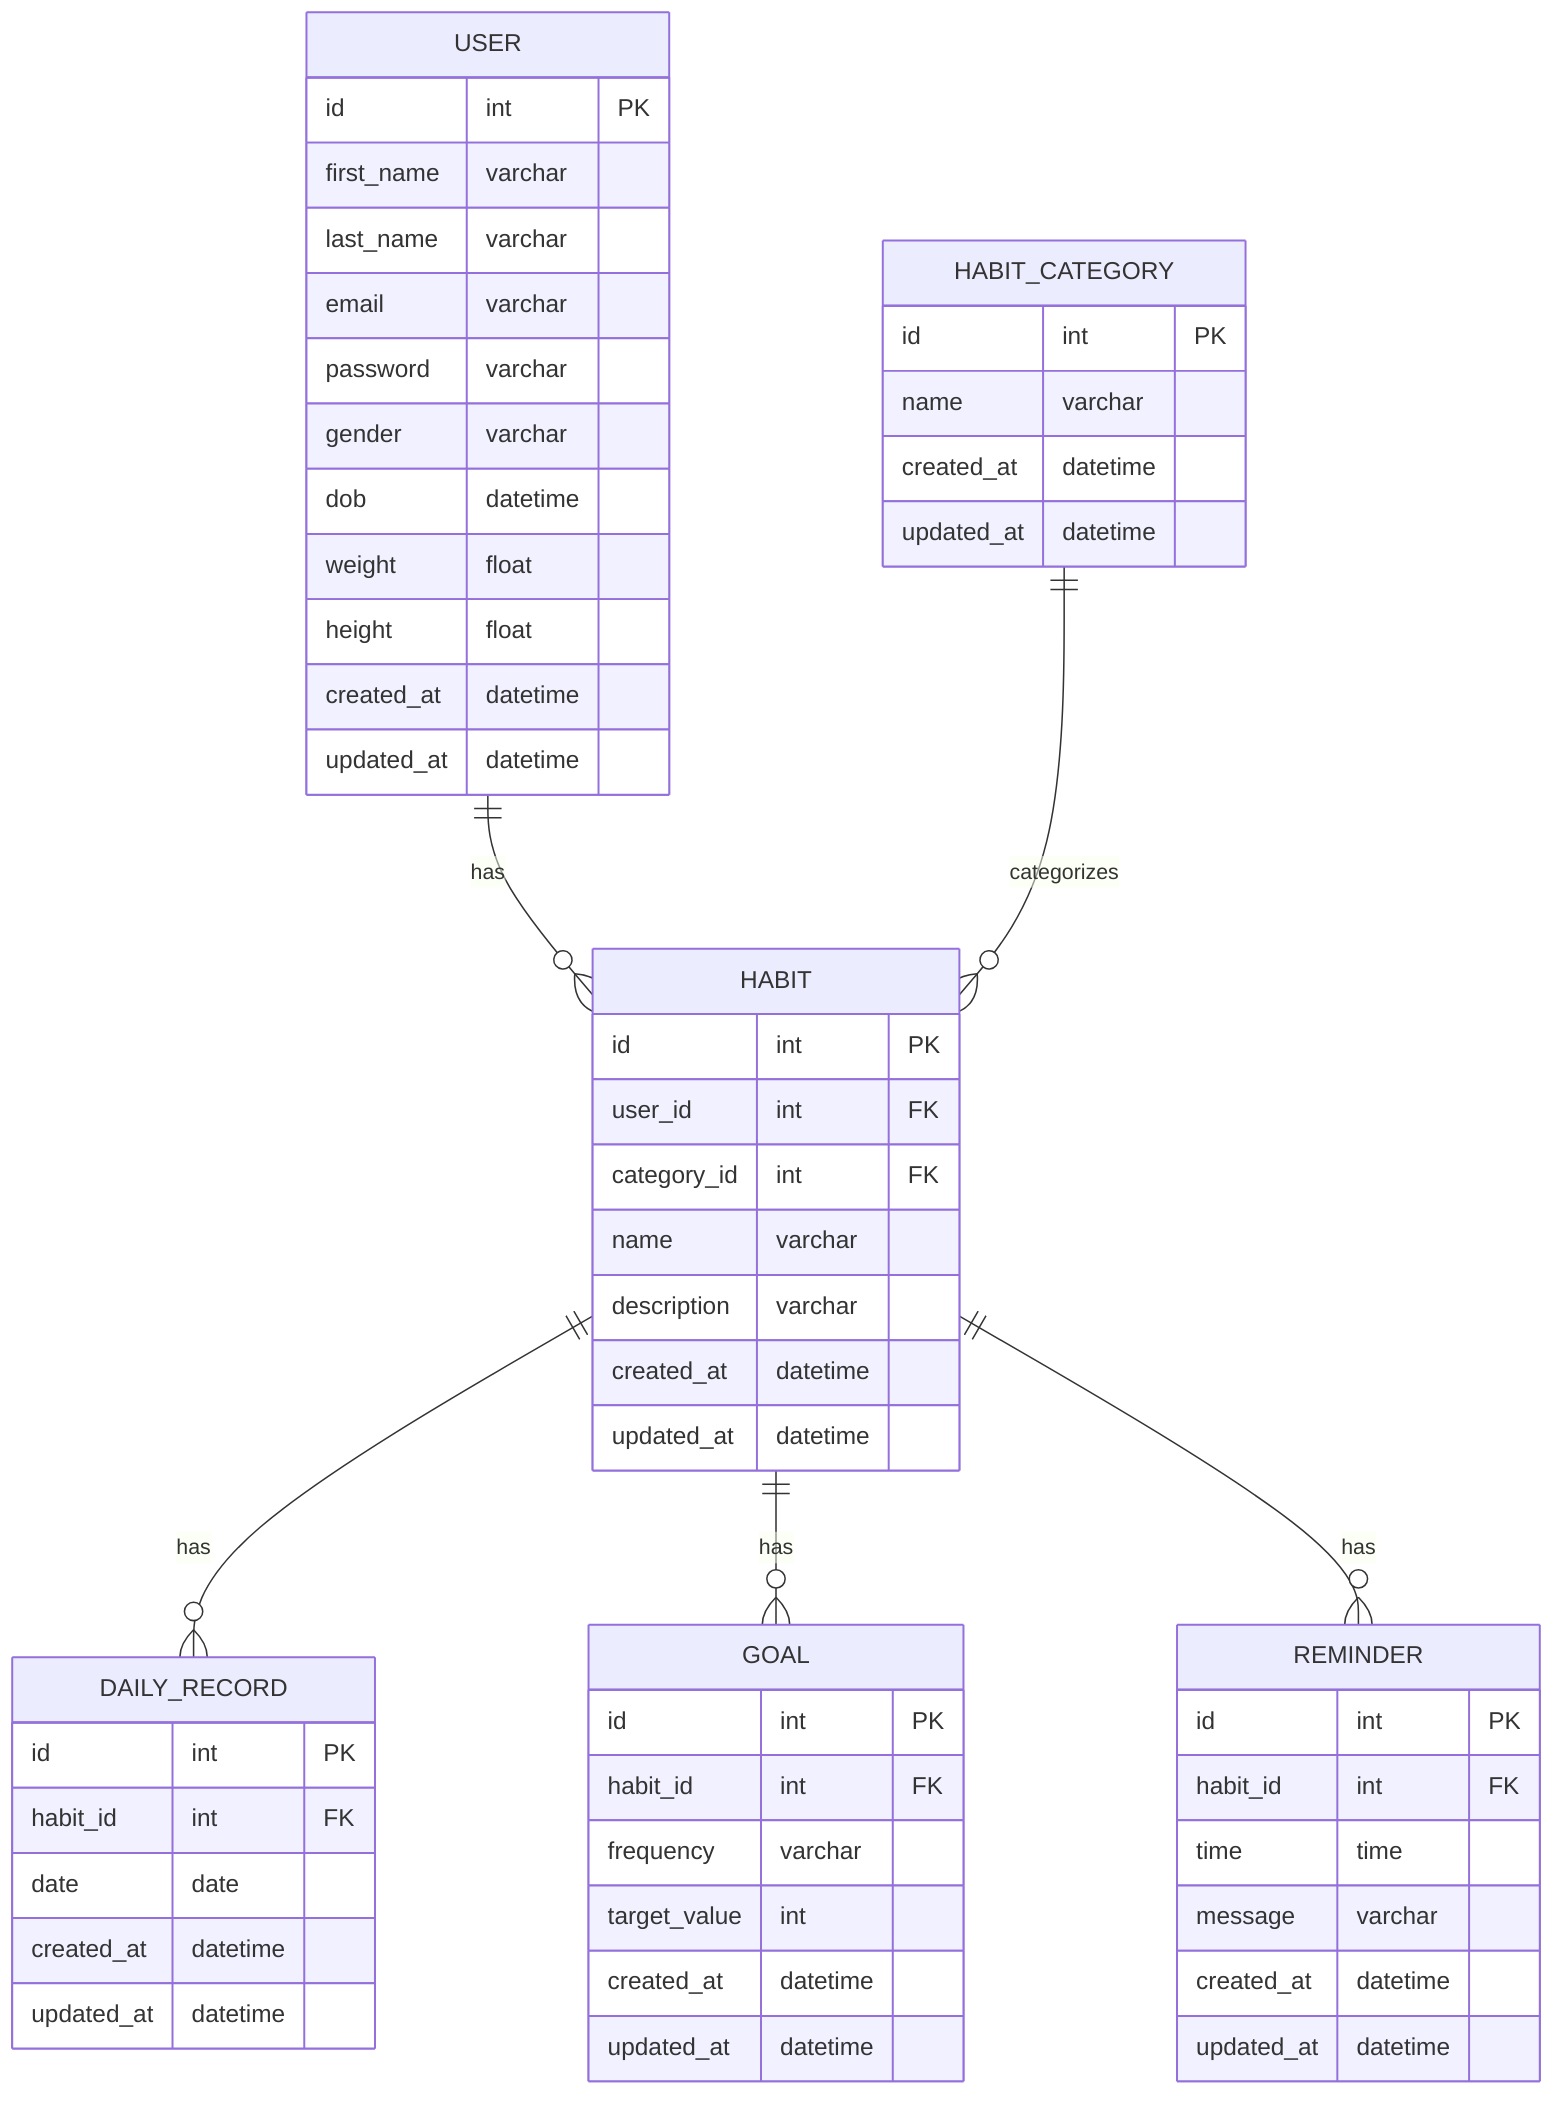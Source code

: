 erDiagram
    USER {
        id int PK
        first_name varchar
        last_name varchar
        email varchar
        password varchar
        gender varchar
        dob datetime
        weight float
        height float
        created_at datetime
        updated_at datetime
    }
    HABIT_CATEGORY {
        id int PK
        name varchar
        created_at datetime
        updated_at datetime
    }
    HABIT {
        id int PK
        user_id int FK
        category_id int FK
        name varchar
        description varchar
        created_at datetime
        updated_at datetime
    }
    DAILY_RECORD {
        id int PK
        habit_id int FK
        date date
        created_at datetime
        updated_at datetime
    }
    GOAL {
        id int PK
        habit_id int FK
        frequency varchar
        target_value int
        created_at datetime
        updated_at datetime
    }
    REMINDER {
        id int PK
        habit_id int FK
        time time
        message varchar
        created_at datetime
        updated_at datetime
    }

    USER ||--o{ HABIT: has
    HABIT_CATEGORY ||--o{ HABIT: categorizes
    HABIT ||--o{ DAILY_RECORD: has
    HABIT ||--o{ GOAL: has
    HABIT ||--o{ REMINDER: has